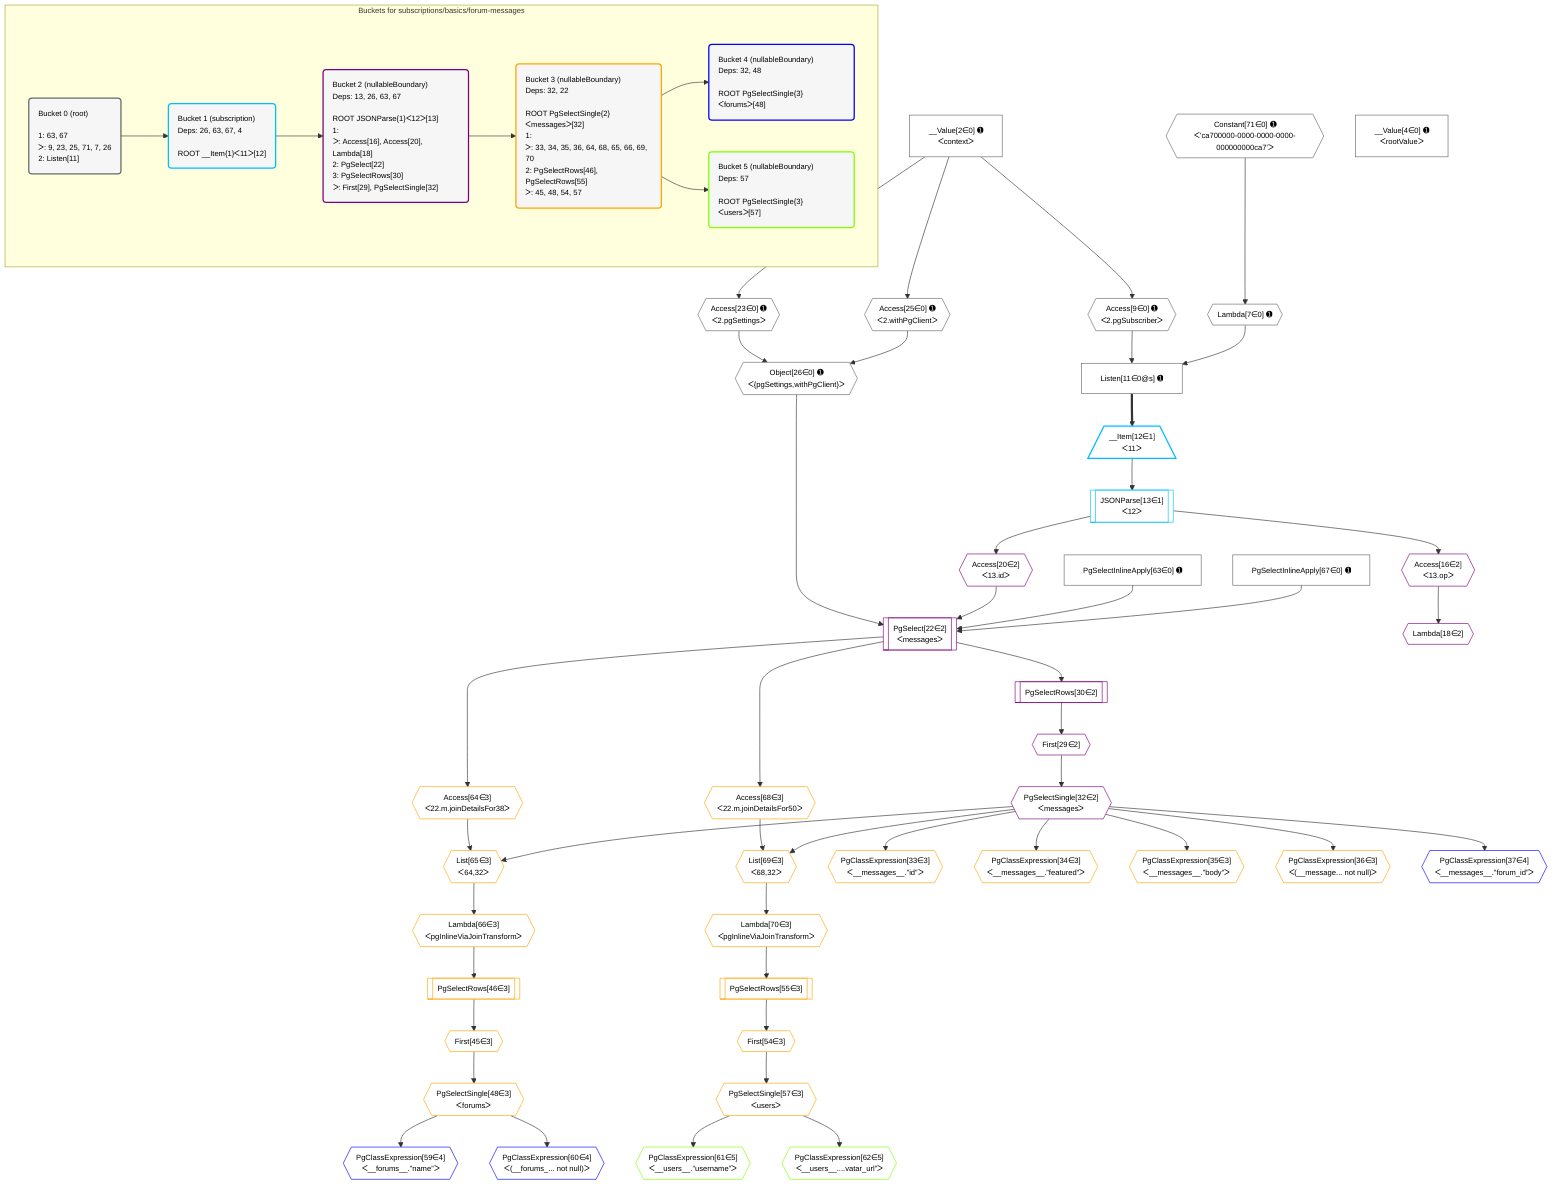 %%{init: {'themeVariables': { 'fontSize': '12px'}}}%%
graph TD
    classDef path fill:#eee,stroke:#000,color:#000
    classDef plan fill:#fff,stroke-width:1px,color:#000
    classDef itemplan fill:#fff,stroke-width:2px,color:#000
    classDef unbatchedplan fill:#dff,stroke-width:1px,color:#000
    classDef sideeffectplan fill:#fcc,stroke-width:2px,color:#000
    classDef bucket fill:#f6f6f6,color:#000,stroke-width:2px,text-align:left

    subgraph "Buckets for subscriptions/basics/forum-messages"
    Bucket0("Bucket 0 (root)<br /><br />1: 63, 67<br />ᐳ: 9, 23, 25, 71, 7, 26<br />2: Listen[11]"):::bucket
    Bucket1("Bucket 1 (subscription)<br />Deps: 26, 63, 67, 4<br /><br />ROOT __Item{1}ᐸ11ᐳ[12]"):::bucket
    Bucket2("Bucket 2 (nullableBoundary)<br />Deps: 13, 26, 63, 67<br /><br />ROOT JSONParse{1}ᐸ12ᐳ[13]<br />1: <br />ᐳ: Access[16], Access[20], Lambda[18]<br />2: PgSelect[22]<br />3: PgSelectRows[30]<br />ᐳ: First[29], PgSelectSingle[32]"):::bucket
    Bucket3("Bucket 3 (nullableBoundary)<br />Deps: 32, 22<br /><br />ROOT PgSelectSingle{2}ᐸmessagesᐳ[32]<br />1: <br />ᐳ: 33, 34, 35, 36, 64, 68, 65, 66, 69, 70<br />2: PgSelectRows[46], PgSelectRows[55]<br />ᐳ: 45, 48, 54, 57"):::bucket
    Bucket4("Bucket 4 (nullableBoundary)<br />Deps: 32, 48<br /><br />ROOT PgSelectSingle{3}ᐸforumsᐳ[48]"):::bucket
    Bucket5("Bucket 5 (nullableBoundary)<br />Deps: 57<br /><br />ROOT PgSelectSingle{3}ᐸusersᐳ[57]"):::bucket
    end
    Bucket0 --> Bucket1
    Bucket1 --> Bucket2
    Bucket2 --> Bucket3
    Bucket3 --> Bucket4 & Bucket5

    %% plan dependencies
    Listen11["Listen[11∈0@s] ➊"]:::plan
    Access9{{"Access[9∈0] ➊<br />ᐸ2.pgSubscriberᐳ"}}:::plan
    Lambda7{{"Lambda[7∈0] ➊"}}:::plan
    Access9 & Lambda7 --> Listen11
    Object26{{"Object[26∈0] ➊<br />ᐸ{pgSettings,withPgClient}ᐳ"}}:::plan
    Access23{{"Access[23∈0] ➊<br />ᐸ2.pgSettingsᐳ"}}:::plan
    Access25{{"Access[25∈0] ➊<br />ᐸ2.withPgClientᐳ"}}:::plan
    Access23 & Access25 --> Object26
    Constant71{{"Constant[71∈0] ➊<br />ᐸ'ca700000-0000-0000-0000-000000000ca7'ᐳ"}}:::plan
    Constant71 --> Lambda7
    __Value2["__Value[2∈0] ➊<br />ᐸcontextᐳ"]:::plan
    __Value2 --> Access9
    __Value2 --> Access23
    __Value2 --> Access25
    __Value4["__Value[4∈0] ➊<br />ᐸrootValueᐳ"]:::plan
    PgSelectInlineApply63["PgSelectInlineApply[63∈0] ➊"]:::plan
    PgSelectInlineApply67["PgSelectInlineApply[67∈0] ➊"]:::plan
    __Item12[/"__Item[12∈1]<br />ᐸ11ᐳ"\]:::itemplan
    Listen11 ==> __Item12
    JSONParse13[["JSONParse[13∈1]<br />ᐸ12ᐳ"]]:::plan
    __Item12 --> JSONParse13
    PgSelect22[["PgSelect[22∈2]<br />ᐸmessagesᐳ"]]:::plan
    Access20{{"Access[20∈2]<br />ᐸ13.idᐳ"}}:::plan
    Object26 & Access20 & PgSelectInlineApply63 & PgSelectInlineApply67 --> PgSelect22
    Access16{{"Access[16∈2]<br />ᐸ13.opᐳ"}}:::plan
    JSONParse13 --> Access16
    Lambda18{{"Lambda[18∈2]"}}:::plan
    Access16 --> Lambda18
    JSONParse13 --> Access20
    First29{{"First[29∈2]"}}:::plan
    PgSelectRows30[["PgSelectRows[30∈2]"]]:::plan
    PgSelectRows30 --> First29
    PgSelect22 --> PgSelectRows30
    PgSelectSingle32{{"PgSelectSingle[32∈2]<br />ᐸmessagesᐳ"}}:::plan
    First29 --> PgSelectSingle32
    List65{{"List[65∈3]<br />ᐸ64,32ᐳ"}}:::plan
    Access64{{"Access[64∈3]<br />ᐸ22.m.joinDetailsFor38ᐳ"}}:::plan
    Access64 & PgSelectSingle32 --> List65
    List69{{"List[69∈3]<br />ᐸ68,32ᐳ"}}:::plan
    Access68{{"Access[68∈3]<br />ᐸ22.m.joinDetailsFor50ᐳ"}}:::plan
    Access68 & PgSelectSingle32 --> List69
    PgClassExpression33{{"PgClassExpression[33∈3]<br />ᐸ__messages__.”id”ᐳ"}}:::plan
    PgSelectSingle32 --> PgClassExpression33
    PgClassExpression34{{"PgClassExpression[34∈3]<br />ᐸ__messages__.”featured”ᐳ"}}:::plan
    PgSelectSingle32 --> PgClassExpression34
    PgClassExpression35{{"PgClassExpression[35∈3]<br />ᐸ__messages__.”body”ᐳ"}}:::plan
    PgSelectSingle32 --> PgClassExpression35
    PgClassExpression36{{"PgClassExpression[36∈3]<br />ᐸ(__message... not null)ᐳ"}}:::plan
    PgSelectSingle32 --> PgClassExpression36
    First45{{"First[45∈3]"}}:::plan
    PgSelectRows46[["PgSelectRows[46∈3]"]]:::plan
    PgSelectRows46 --> First45
    Lambda66{{"Lambda[66∈3]<br />ᐸpgInlineViaJoinTransformᐳ"}}:::plan
    Lambda66 --> PgSelectRows46
    PgSelectSingle48{{"PgSelectSingle[48∈3]<br />ᐸforumsᐳ"}}:::plan
    First45 --> PgSelectSingle48
    First54{{"First[54∈3]"}}:::plan
    PgSelectRows55[["PgSelectRows[55∈3]"]]:::plan
    PgSelectRows55 --> First54
    Lambda70{{"Lambda[70∈3]<br />ᐸpgInlineViaJoinTransformᐳ"}}:::plan
    Lambda70 --> PgSelectRows55
    PgSelectSingle57{{"PgSelectSingle[57∈3]<br />ᐸusersᐳ"}}:::plan
    First54 --> PgSelectSingle57
    PgSelect22 --> Access64
    List65 --> Lambda66
    PgSelect22 --> Access68
    List69 --> Lambda70
    PgClassExpression37{{"PgClassExpression[37∈4]<br />ᐸ__messages__.”forum_id”ᐳ"}}:::plan
    PgSelectSingle32 --> PgClassExpression37
    PgClassExpression59{{"PgClassExpression[59∈4]<br />ᐸ__forums__.”name”ᐳ"}}:::plan
    PgSelectSingle48 --> PgClassExpression59
    PgClassExpression60{{"PgClassExpression[60∈4]<br />ᐸ(__forums_... not null)ᐳ"}}:::plan
    PgSelectSingle48 --> PgClassExpression60
    PgClassExpression61{{"PgClassExpression[61∈5]<br />ᐸ__users__.”username”ᐳ"}}:::plan
    PgSelectSingle57 --> PgClassExpression61
    PgClassExpression62{{"PgClassExpression[62∈5]<br />ᐸ__users__....vatar_url”ᐳ"}}:::plan
    PgSelectSingle57 --> PgClassExpression62

    %% define steps
    classDef bucket0 stroke:#696969
    class Bucket0,__Value2,__Value4,Lambda7,Access9,Listen11,Access23,Access25,Object26,PgSelectInlineApply63,PgSelectInlineApply67,Constant71 bucket0
    classDef bucket1 stroke:#00bfff
    class Bucket1,__Item12,JSONParse13 bucket1
    classDef bucket2 stroke:#7f007f
    class Bucket2,Access16,Lambda18,Access20,PgSelect22,First29,PgSelectRows30,PgSelectSingle32 bucket2
    classDef bucket3 stroke:#ffa500
    class Bucket3,PgClassExpression33,PgClassExpression34,PgClassExpression35,PgClassExpression36,First45,PgSelectRows46,PgSelectSingle48,First54,PgSelectRows55,PgSelectSingle57,Access64,List65,Lambda66,Access68,List69,Lambda70 bucket3
    classDef bucket4 stroke:#0000ff
    class Bucket4,PgClassExpression37,PgClassExpression59,PgClassExpression60 bucket4
    classDef bucket5 stroke:#7fff00
    class Bucket5,PgClassExpression61,PgClassExpression62 bucket5